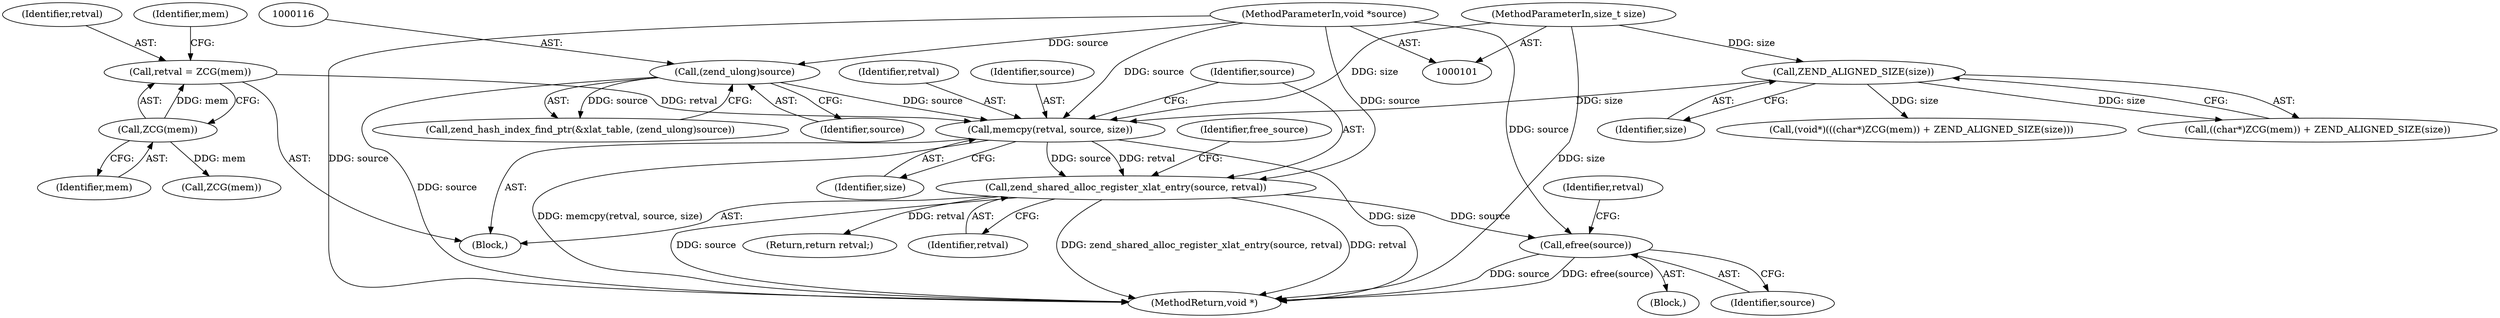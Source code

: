 digraph "0_php_777c39f4042327eac4b63c7ee87dc1c7a09a3115@API" {
"1000148" [label="(Call,efree(source))"];
"1000142" [label="(Call,zend_shared_alloc_register_xlat_entry(source, retval))"];
"1000138" [label="(Call,memcpy(retval, source, size))"];
"1000122" [label="(Call,retval = ZCG(mem))"];
"1000124" [label="(Call,ZCG(mem))"];
"1000115" [label="(Call,(zend_ulong)source)"];
"1000102" [label="(MethodParameterIn,void *source)"];
"1000136" [label="(Call,ZEND_ALIGNED_SIZE(size))"];
"1000103" [label="(MethodParameterIn,size_t size)"];
"1000139" [label="(Identifier,retval)"];
"1000128" [label="(Identifier,mem)"];
"1000122" [label="(Call,retval = ZCG(mem))"];
"1000151" [label="(Identifier,retval)"];
"1000143" [label="(Identifier,source)"];
"1000137" [label="(Identifier,size)"];
"1000117" [label="(Identifier,source)"];
"1000141" [label="(Identifier,size)"];
"1000140" [label="(Identifier,source)"];
"1000142" [label="(Call,zend_shared_alloc_register_xlat_entry(source, retval))"];
"1000136" [label="(Call,ZEND_ALIGNED_SIZE(size))"];
"1000148" [label="(Call,efree(source))"];
"1000147" [label="(Block,)"];
"1000138" [label="(Call,memcpy(retval, source, size))"];
"1000146" [label="(Identifier,free_source)"];
"1000124" [label="(Call,ZCG(mem))"];
"1000129" [label="(Call,(void*)(((char*)ZCG(mem)) + ZEND_ALIGNED_SIZE(size)))"];
"1000131" [label="(Call,((char*)ZCG(mem)) + ZEND_ALIGNED_SIZE(size))"];
"1000125" [label="(Identifier,mem)"];
"1000127" [label="(Call,ZCG(mem))"];
"1000112" [label="(Call,zend_hash_index_find_ptr(&xlat_table, (zend_ulong)source))"];
"1000103" [label="(MethodParameterIn,size_t size)"];
"1000102" [label="(MethodParameterIn,void *source)"];
"1000149" [label="(Identifier,source)"];
"1000115" [label="(Call,(zend_ulong)source)"];
"1000152" [label="(MethodReturn,void *)"];
"1000105" [label="(Block,)"];
"1000150" [label="(Return,return retval;)"];
"1000123" [label="(Identifier,retval)"];
"1000144" [label="(Identifier,retval)"];
"1000148" -> "1000147"  [label="AST: "];
"1000148" -> "1000149"  [label="CFG: "];
"1000149" -> "1000148"  [label="AST: "];
"1000151" -> "1000148"  [label="CFG: "];
"1000148" -> "1000152"  [label="DDG: source"];
"1000148" -> "1000152"  [label="DDG: efree(source)"];
"1000142" -> "1000148"  [label="DDG: source"];
"1000102" -> "1000148"  [label="DDG: source"];
"1000142" -> "1000105"  [label="AST: "];
"1000142" -> "1000144"  [label="CFG: "];
"1000143" -> "1000142"  [label="AST: "];
"1000144" -> "1000142"  [label="AST: "];
"1000146" -> "1000142"  [label="CFG: "];
"1000142" -> "1000152"  [label="DDG: zend_shared_alloc_register_xlat_entry(source, retval)"];
"1000142" -> "1000152"  [label="DDG: retval"];
"1000142" -> "1000152"  [label="DDG: source"];
"1000138" -> "1000142"  [label="DDG: source"];
"1000138" -> "1000142"  [label="DDG: retval"];
"1000102" -> "1000142"  [label="DDG: source"];
"1000142" -> "1000150"  [label="DDG: retval"];
"1000138" -> "1000105"  [label="AST: "];
"1000138" -> "1000141"  [label="CFG: "];
"1000139" -> "1000138"  [label="AST: "];
"1000140" -> "1000138"  [label="AST: "];
"1000141" -> "1000138"  [label="AST: "];
"1000143" -> "1000138"  [label="CFG: "];
"1000138" -> "1000152"  [label="DDG: memcpy(retval, source, size)"];
"1000138" -> "1000152"  [label="DDG: size"];
"1000122" -> "1000138"  [label="DDG: retval"];
"1000115" -> "1000138"  [label="DDG: source"];
"1000102" -> "1000138"  [label="DDG: source"];
"1000136" -> "1000138"  [label="DDG: size"];
"1000103" -> "1000138"  [label="DDG: size"];
"1000122" -> "1000105"  [label="AST: "];
"1000122" -> "1000124"  [label="CFG: "];
"1000123" -> "1000122"  [label="AST: "];
"1000124" -> "1000122"  [label="AST: "];
"1000128" -> "1000122"  [label="CFG: "];
"1000124" -> "1000122"  [label="DDG: mem"];
"1000124" -> "1000125"  [label="CFG: "];
"1000125" -> "1000124"  [label="AST: "];
"1000124" -> "1000127"  [label="DDG: mem"];
"1000115" -> "1000112"  [label="AST: "];
"1000115" -> "1000117"  [label="CFG: "];
"1000116" -> "1000115"  [label="AST: "];
"1000117" -> "1000115"  [label="AST: "];
"1000112" -> "1000115"  [label="CFG: "];
"1000115" -> "1000152"  [label="DDG: source"];
"1000115" -> "1000112"  [label="DDG: source"];
"1000102" -> "1000115"  [label="DDG: source"];
"1000102" -> "1000101"  [label="AST: "];
"1000102" -> "1000152"  [label="DDG: source"];
"1000136" -> "1000131"  [label="AST: "];
"1000136" -> "1000137"  [label="CFG: "];
"1000137" -> "1000136"  [label="AST: "];
"1000131" -> "1000136"  [label="CFG: "];
"1000136" -> "1000129"  [label="DDG: size"];
"1000136" -> "1000131"  [label="DDG: size"];
"1000103" -> "1000136"  [label="DDG: size"];
"1000103" -> "1000101"  [label="AST: "];
"1000103" -> "1000152"  [label="DDG: size"];
}
